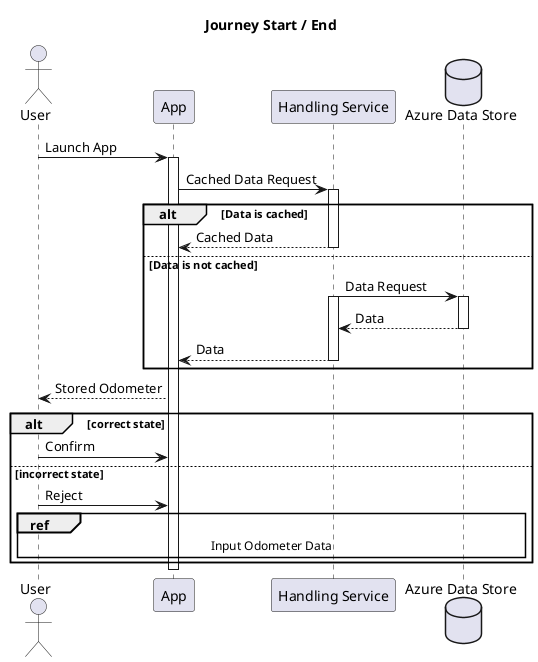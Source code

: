 @startuml

' autonumber 

Title Journey Start / End

Actor User as U
participant App as A 
participant "Handling Service" as S
database "Azure Data Store" as D


U -> A : Launch App 
activate A
    A -> S : Cached Data Request
        activate S
    alt Data is cached
        S --> A : Cached Data
        deactivate S
    else Data is not cached
            S -> D : Data Request
            activate S
            activate D
            D --> S : Data
            deactivate D
            S --> A : Data
        deactivate S
    end

    U <-- A : Stored Odometer

    alt correct state
    U -> A : Confirm 

    else incorrect state
        U -> A : Reject
        ref over U, A, S, D : Input Odometer Data

        end
deactivate A

@enduml